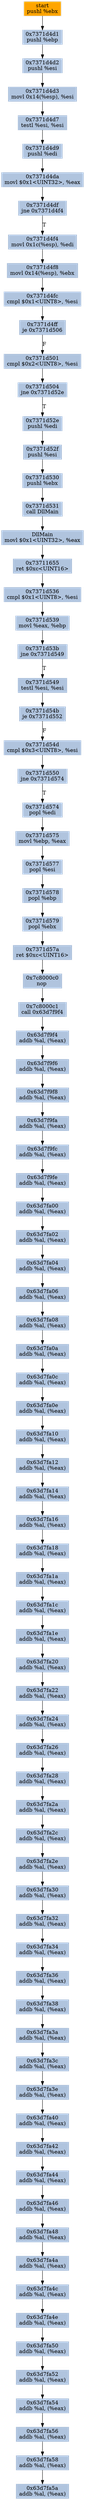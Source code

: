 digraph G {
node[shape=rectangle,style=filled,fillcolor=lightsteelblue,color=lightsteelblue]
bgcolor="transparent"
a0x7371d4d0pushl_ebx[label="start\npushl %ebx",color="lightgrey",fillcolor="orange"];
a0x7371d4d1pushl_ebp[label="0x7371d4d1\npushl %ebp"];
a0x7371d4d2pushl_esi[label="0x7371d4d2\npushl %esi"];
a0x7371d4d3movl_0x14esp__esi[label="0x7371d4d3\nmovl 0x14(%esp), %esi"];
a0x7371d4d7testl_esi_esi[label="0x7371d4d7\ntestl %esi, %esi"];
a0x7371d4d9pushl_edi[label="0x7371d4d9\npushl %edi"];
a0x7371d4damovl_0x1UINT32_eax[label="0x7371d4da\nmovl $0x1<UINT32>, %eax"];
a0x7371d4dfjne_0x7371d4f4[label="0x7371d4df\njne 0x7371d4f4"];
a0x7371d4f4movl_0x1cesp__edi[label="0x7371d4f4\nmovl 0x1c(%esp), %edi"];
a0x7371d4f8movl_0x14esp__ebx[label="0x7371d4f8\nmovl 0x14(%esp), %ebx"];
a0x7371d4fccmpl_0x1UINT8_esi[label="0x7371d4fc\ncmpl $0x1<UINT8>, %esi"];
a0x7371d4ffje_0x7371d506[label="0x7371d4ff\nje 0x7371d506"];
a0x7371d501cmpl_0x2UINT8_esi[label="0x7371d501\ncmpl $0x2<UINT8>, %esi"];
a0x7371d504jne_0x7371d52e[label="0x7371d504\njne 0x7371d52e"];
a0x7371d52epushl_edi[label="0x7371d52e\npushl %edi"];
a0x7371d52fpushl_esi[label="0x7371d52f\npushl %esi"];
a0x7371d530pushl_ebx[label="0x7371d530\npushl %ebx"];
a0x7371d531call_DllMain[label="0x7371d531\ncall DllMain"];
a0x73711650movl_0x1UINT32_eax[label="DllMain\nmovl $0x1<UINT32>, %eax"];
a0x73711655ret_0xcUINT16[label="0x73711655\nret $0xc<UINT16>"];
a0x7371d536cmpl_0x1UINT8_esi[label="0x7371d536\ncmpl $0x1<UINT8>, %esi"];
a0x7371d539movl_eax_ebp[label="0x7371d539\nmovl %eax, %ebp"];
a0x7371d53bjne_0x7371d549[label="0x7371d53b\njne 0x7371d549"];
a0x7371d549testl_esi_esi[label="0x7371d549\ntestl %esi, %esi"];
a0x7371d54bje_0x7371d552[label="0x7371d54b\nje 0x7371d552"];
a0x7371d54dcmpl_0x3UINT8_esi[label="0x7371d54d\ncmpl $0x3<UINT8>, %esi"];
a0x7371d550jne_0x7371d574[label="0x7371d550\njne 0x7371d574"];
a0x7371d574popl_edi[label="0x7371d574\npopl %edi"];
a0x7371d575movl_ebp_eax[label="0x7371d575\nmovl %ebp, %eax"];
a0x7371d577popl_esi[label="0x7371d577\npopl %esi"];
a0x7371d578popl_ebp[label="0x7371d578\npopl %ebp"];
a0x7371d579popl_ebx[label="0x7371d579\npopl %ebx"];
a0x7371d57aret_0xcUINT16[label="0x7371d57a\nret $0xc<UINT16>"];
a0x7c8000c0nop_[label="0x7c8000c0\nnop "];
a0x7c8000c1call_0x63d7f9f4[label="0x7c8000c1\ncall 0x63d7f9f4"];
a0x63d7f9f4addb_al_eax_[label="0x63d7f9f4\naddb %al, (%eax)"];
a0x63d7f9f6addb_al_eax_[label="0x63d7f9f6\naddb %al, (%eax)"];
a0x63d7f9f8addb_al_eax_[label="0x63d7f9f8\naddb %al, (%eax)"];
a0x63d7f9faaddb_al_eax_[label="0x63d7f9fa\naddb %al, (%eax)"];
a0x63d7f9fcaddb_al_eax_[label="0x63d7f9fc\naddb %al, (%eax)"];
a0x63d7f9feaddb_al_eax_[label="0x63d7f9fe\naddb %al, (%eax)"];
a0x63d7fa00addb_al_eax_[label="0x63d7fa00\naddb %al, (%eax)"];
a0x63d7fa02addb_al_eax_[label="0x63d7fa02\naddb %al, (%eax)"];
a0x63d7fa04addb_al_eax_[label="0x63d7fa04\naddb %al, (%eax)"];
a0x63d7fa06addb_al_eax_[label="0x63d7fa06\naddb %al, (%eax)"];
a0x63d7fa08addb_al_eax_[label="0x63d7fa08\naddb %al, (%eax)"];
a0x63d7fa0aaddb_al_eax_[label="0x63d7fa0a\naddb %al, (%eax)"];
a0x63d7fa0caddb_al_eax_[label="0x63d7fa0c\naddb %al, (%eax)"];
a0x63d7fa0eaddb_al_eax_[label="0x63d7fa0e\naddb %al, (%eax)"];
a0x63d7fa10addb_al_eax_[label="0x63d7fa10\naddb %al, (%eax)"];
a0x63d7fa12addb_al_eax_[label="0x63d7fa12\naddb %al, (%eax)"];
a0x63d7fa14addb_al_eax_[label="0x63d7fa14\naddb %al, (%eax)"];
a0x63d7fa16addb_al_eax_[label="0x63d7fa16\naddb %al, (%eax)"];
a0x63d7fa18addb_al_eax_[label="0x63d7fa18\naddb %al, (%eax)"];
a0x63d7fa1aaddb_al_eax_[label="0x63d7fa1a\naddb %al, (%eax)"];
a0x63d7fa1caddb_al_eax_[label="0x63d7fa1c\naddb %al, (%eax)"];
a0x63d7fa1eaddb_al_eax_[label="0x63d7fa1e\naddb %al, (%eax)"];
a0x63d7fa20addb_al_eax_[label="0x63d7fa20\naddb %al, (%eax)"];
a0x63d7fa22addb_al_eax_[label="0x63d7fa22\naddb %al, (%eax)"];
a0x63d7fa24addb_al_eax_[label="0x63d7fa24\naddb %al, (%eax)"];
a0x63d7fa26addb_al_eax_[label="0x63d7fa26\naddb %al, (%eax)"];
a0x63d7fa28addb_al_eax_[label="0x63d7fa28\naddb %al, (%eax)"];
a0x63d7fa2aaddb_al_eax_[label="0x63d7fa2a\naddb %al, (%eax)"];
a0x63d7fa2caddb_al_eax_[label="0x63d7fa2c\naddb %al, (%eax)"];
a0x63d7fa2eaddb_al_eax_[label="0x63d7fa2e\naddb %al, (%eax)"];
a0x63d7fa30addb_al_eax_[label="0x63d7fa30\naddb %al, (%eax)"];
a0x63d7fa32addb_al_eax_[label="0x63d7fa32\naddb %al, (%eax)"];
a0x63d7fa34addb_al_eax_[label="0x63d7fa34\naddb %al, (%eax)"];
a0x63d7fa36addb_al_eax_[label="0x63d7fa36\naddb %al, (%eax)"];
a0x63d7fa38addb_al_eax_[label="0x63d7fa38\naddb %al, (%eax)"];
a0x63d7fa3aaddb_al_eax_[label="0x63d7fa3a\naddb %al, (%eax)"];
a0x63d7fa3caddb_al_eax_[label="0x63d7fa3c\naddb %al, (%eax)"];
a0x63d7fa3eaddb_al_eax_[label="0x63d7fa3e\naddb %al, (%eax)"];
a0x63d7fa40addb_al_eax_[label="0x63d7fa40\naddb %al, (%eax)"];
a0x63d7fa42addb_al_eax_[label="0x63d7fa42\naddb %al, (%eax)"];
a0x63d7fa44addb_al_eax_[label="0x63d7fa44\naddb %al, (%eax)"];
a0x63d7fa46addb_al_eax_[label="0x63d7fa46\naddb %al, (%eax)"];
a0x63d7fa48addb_al_eax_[label="0x63d7fa48\naddb %al, (%eax)"];
a0x63d7fa4aaddb_al_eax_[label="0x63d7fa4a\naddb %al, (%eax)"];
a0x63d7fa4caddb_al_eax_[label="0x63d7fa4c\naddb %al, (%eax)"];
a0x63d7fa4eaddb_al_eax_[label="0x63d7fa4e\naddb %al, (%eax)"];
a0x63d7fa50addb_al_eax_[label="0x63d7fa50\naddb %al, (%eax)"];
a0x63d7fa52addb_al_eax_[label="0x63d7fa52\naddb %al, (%eax)"];
a0x63d7fa54addb_al_eax_[label="0x63d7fa54\naddb %al, (%eax)"];
a0x63d7fa56addb_al_eax_[label="0x63d7fa56\naddb %al, (%eax)"];
a0x63d7fa58addb_al_eax_[label="0x63d7fa58\naddb %al, (%eax)"];
a0x63d7fa5aaddb_al_eax_[label="0x63d7fa5a\naddb %al, (%eax)"];
a0x7371d4d0pushl_ebx -> a0x7371d4d1pushl_ebp [color="#000000"];
a0x7371d4d1pushl_ebp -> a0x7371d4d2pushl_esi [color="#000000"];
a0x7371d4d2pushl_esi -> a0x7371d4d3movl_0x14esp__esi [color="#000000"];
a0x7371d4d3movl_0x14esp__esi -> a0x7371d4d7testl_esi_esi [color="#000000"];
a0x7371d4d7testl_esi_esi -> a0x7371d4d9pushl_edi [color="#000000"];
a0x7371d4d9pushl_edi -> a0x7371d4damovl_0x1UINT32_eax [color="#000000"];
a0x7371d4damovl_0x1UINT32_eax -> a0x7371d4dfjne_0x7371d4f4 [color="#000000"];
a0x7371d4dfjne_0x7371d4f4 -> a0x7371d4f4movl_0x1cesp__edi [color="#000000",label="T"];
a0x7371d4f4movl_0x1cesp__edi -> a0x7371d4f8movl_0x14esp__ebx [color="#000000"];
a0x7371d4f8movl_0x14esp__ebx -> a0x7371d4fccmpl_0x1UINT8_esi [color="#000000"];
a0x7371d4fccmpl_0x1UINT8_esi -> a0x7371d4ffje_0x7371d506 [color="#000000"];
a0x7371d4ffje_0x7371d506 -> a0x7371d501cmpl_0x2UINT8_esi [color="#000000",label="F"];
a0x7371d501cmpl_0x2UINT8_esi -> a0x7371d504jne_0x7371d52e [color="#000000"];
a0x7371d504jne_0x7371d52e -> a0x7371d52epushl_edi [color="#000000",label="T"];
a0x7371d52epushl_edi -> a0x7371d52fpushl_esi [color="#000000"];
a0x7371d52fpushl_esi -> a0x7371d530pushl_ebx [color="#000000"];
a0x7371d530pushl_ebx -> a0x7371d531call_DllMain [color="#000000"];
a0x7371d531call_DllMain -> a0x73711650movl_0x1UINT32_eax [color="#000000"];
a0x73711650movl_0x1UINT32_eax -> a0x73711655ret_0xcUINT16 [color="#000000"];
a0x73711655ret_0xcUINT16 -> a0x7371d536cmpl_0x1UINT8_esi [color="#000000"];
a0x7371d536cmpl_0x1UINT8_esi -> a0x7371d539movl_eax_ebp [color="#000000"];
a0x7371d539movl_eax_ebp -> a0x7371d53bjne_0x7371d549 [color="#000000"];
a0x7371d53bjne_0x7371d549 -> a0x7371d549testl_esi_esi [color="#000000",label="T"];
a0x7371d549testl_esi_esi -> a0x7371d54bje_0x7371d552 [color="#000000"];
a0x7371d54bje_0x7371d552 -> a0x7371d54dcmpl_0x3UINT8_esi [color="#000000",label="F"];
a0x7371d54dcmpl_0x3UINT8_esi -> a0x7371d550jne_0x7371d574 [color="#000000"];
a0x7371d550jne_0x7371d574 -> a0x7371d574popl_edi [color="#000000",label="T"];
a0x7371d574popl_edi -> a0x7371d575movl_ebp_eax [color="#000000"];
a0x7371d575movl_ebp_eax -> a0x7371d577popl_esi [color="#000000"];
a0x7371d577popl_esi -> a0x7371d578popl_ebp [color="#000000"];
a0x7371d578popl_ebp -> a0x7371d579popl_ebx [color="#000000"];
a0x7371d579popl_ebx -> a0x7371d57aret_0xcUINT16 [color="#000000"];
a0x7371d57aret_0xcUINT16 -> a0x7c8000c0nop_ [color="#000000"];
a0x7c8000c0nop_ -> a0x7c8000c1call_0x63d7f9f4 [color="#000000"];
a0x7c8000c1call_0x63d7f9f4 -> a0x63d7f9f4addb_al_eax_ [color="#000000"];
a0x63d7f9f4addb_al_eax_ -> a0x63d7f9f6addb_al_eax_ [color="#000000"];
a0x63d7f9f6addb_al_eax_ -> a0x63d7f9f8addb_al_eax_ [color="#000000"];
a0x63d7f9f8addb_al_eax_ -> a0x63d7f9faaddb_al_eax_ [color="#000000"];
a0x63d7f9faaddb_al_eax_ -> a0x63d7f9fcaddb_al_eax_ [color="#000000"];
a0x63d7f9fcaddb_al_eax_ -> a0x63d7f9feaddb_al_eax_ [color="#000000"];
a0x63d7f9feaddb_al_eax_ -> a0x63d7fa00addb_al_eax_ [color="#000000"];
a0x63d7fa00addb_al_eax_ -> a0x63d7fa02addb_al_eax_ [color="#000000"];
a0x63d7fa02addb_al_eax_ -> a0x63d7fa04addb_al_eax_ [color="#000000"];
a0x63d7fa04addb_al_eax_ -> a0x63d7fa06addb_al_eax_ [color="#000000"];
a0x63d7fa06addb_al_eax_ -> a0x63d7fa08addb_al_eax_ [color="#000000"];
a0x63d7fa08addb_al_eax_ -> a0x63d7fa0aaddb_al_eax_ [color="#000000"];
a0x63d7fa0aaddb_al_eax_ -> a0x63d7fa0caddb_al_eax_ [color="#000000"];
a0x63d7fa0caddb_al_eax_ -> a0x63d7fa0eaddb_al_eax_ [color="#000000"];
a0x63d7fa0eaddb_al_eax_ -> a0x63d7fa10addb_al_eax_ [color="#000000"];
a0x63d7fa10addb_al_eax_ -> a0x63d7fa12addb_al_eax_ [color="#000000"];
a0x63d7fa12addb_al_eax_ -> a0x63d7fa14addb_al_eax_ [color="#000000"];
a0x63d7fa14addb_al_eax_ -> a0x63d7fa16addb_al_eax_ [color="#000000"];
a0x63d7fa16addb_al_eax_ -> a0x63d7fa18addb_al_eax_ [color="#000000"];
a0x63d7fa18addb_al_eax_ -> a0x63d7fa1aaddb_al_eax_ [color="#000000"];
a0x63d7fa1aaddb_al_eax_ -> a0x63d7fa1caddb_al_eax_ [color="#000000"];
a0x63d7fa1caddb_al_eax_ -> a0x63d7fa1eaddb_al_eax_ [color="#000000"];
a0x63d7fa1eaddb_al_eax_ -> a0x63d7fa20addb_al_eax_ [color="#000000"];
a0x63d7fa20addb_al_eax_ -> a0x63d7fa22addb_al_eax_ [color="#000000"];
a0x63d7fa22addb_al_eax_ -> a0x63d7fa24addb_al_eax_ [color="#000000"];
a0x63d7fa24addb_al_eax_ -> a0x63d7fa26addb_al_eax_ [color="#000000"];
a0x63d7fa26addb_al_eax_ -> a0x63d7fa28addb_al_eax_ [color="#000000"];
a0x63d7fa28addb_al_eax_ -> a0x63d7fa2aaddb_al_eax_ [color="#000000"];
a0x63d7fa2aaddb_al_eax_ -> a0x63d7fa2caddb_al_eax_ [color="#000000"];
a0x63d7fa2caddb_al_eax_ -> a0x63d7fa2eaddb_al_eax_ [color="#000000"];
a0x63d7fa2eaddb_al_eax_ -> a0x63d7fa30addb_al_eax_ [color="#000000"];
a0x63d7fa30addb_al_eax_ -> a0x63d7fa32addb_al_eax_ [color="#000000"];
a0x63d7fa32addb_al_eax_ -> a0x63d7fa34addb_al_eax_ [color="#000000"];
a0x63d7fa34addb_al_eax_ -> a0x63d7fa36addb_al_eax_ [color="#000000"];
a0x63d7fa36addb_al_eax_ -> a0x63d7fa38addb_al_eax_ [color="#000000"];
a0x63d7fa38addb_al_eax_ -> a0x63d7fa3aaddb_al_eax_ [color="#000000"];
a0x63d7fa3aaddb_al_eax_ -> a0x63d7fa3caddb_al_eax_ [color="#000000"];
a0x63d7fa3caddb_al_eax_ -> a0x63d7fa3eaddb_al_eax_ [color="#000000"];
a0x63d7fa3eaddb_al_eax_ -> a0x63d7fa40addb_al_eax_ [color="#000000"];
a0x63d7fa40addb_al_eax_ -> a0x63d7fa42addb_al_eax_ [color="#000000"];
a0x63d7fa42addb_al_eax_ -> a0x63d7fa44addb_al_eax_ [color="#000000"];
a0x63d7fa44addb_al_eax_ -> a0x63d7fa46addb_al_eax_ [color="#000000"];
a0x63d7fa46addb_al_eax_ -> a0x63d7fa48addb_al_eax_ [color="#000000"];
a0x63d7fa48addb_al_eax_ -> a0x63d7fa4aaddb_al_eax_ [color="#000000"];
a0x63d7fa4aaddb_al_eax_ -> a0x63d7fa4caddb_al_eax_ [color="#000000"];
a0x63d7fa4caddb_al_eax_ -> a0x63d7fa4eaddb_al_eax_ [color="#000000"];
a0x63d7fa4eaddb_al_eax_ -> a0x63d7fa50addb_al_eax_ [color="#000000"];
a0x63d7fa50addb_al_eax_ -> a0x63d7fa52addb_al_eax_ [color="#000000"];
a0x63d7fa52addb_al_eax_ -> a0x63d7fa54addb_al_eax_ [color="#000000"];
a0x63d7fa54addb_al_eax_ -> a0x63d7fa56addb_al_eax_ [color="#000000"];
a0x63d7fa56addb_al_eax_ -> a0x63d7fa58addb_al_eax_ [color="#000000"];
a0x63d7fa58addb_al_eax_ -> a0x63d7fa5aaddb_al_eax_ [color="#000000"];
}
